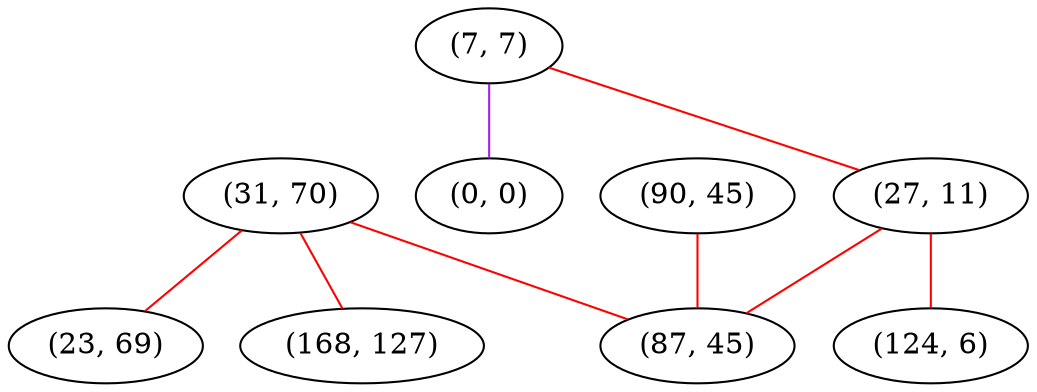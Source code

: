 graph "" {
"(31, 70)";
"(23, 69)";
"(7, 7)";
"(168, 127)";
"(0, 0)";
"(27, 11)";
"(90, 45)";
"(87, 45)";
"(124, 6)";
"(31, 70)" -- "(23, 69)"  [color=red, key=0, weight=1];
"(31, 70)" -- "(87, 45)"  [color=red, key=0, weight=1];
"(31, 70)" -- "(168, 127)"  [color=red, key=0, weight=1];
"(7, 7)" -- "(0, 0)"  [color=purple, key=0, weight=4];
"(7, 7)" -- "(27, 11)"  [color=red, key=0, weight=1];
"(27, 11)" -- "(87, 45)"  [color=red, key=0, weight=1];
"(27, 11)" -- "(124, 6)"  [color=red, key=0, weight=1];
"(90, 45)" -- "(87, 45)"  [color=red, key=0, weight=1];
}
